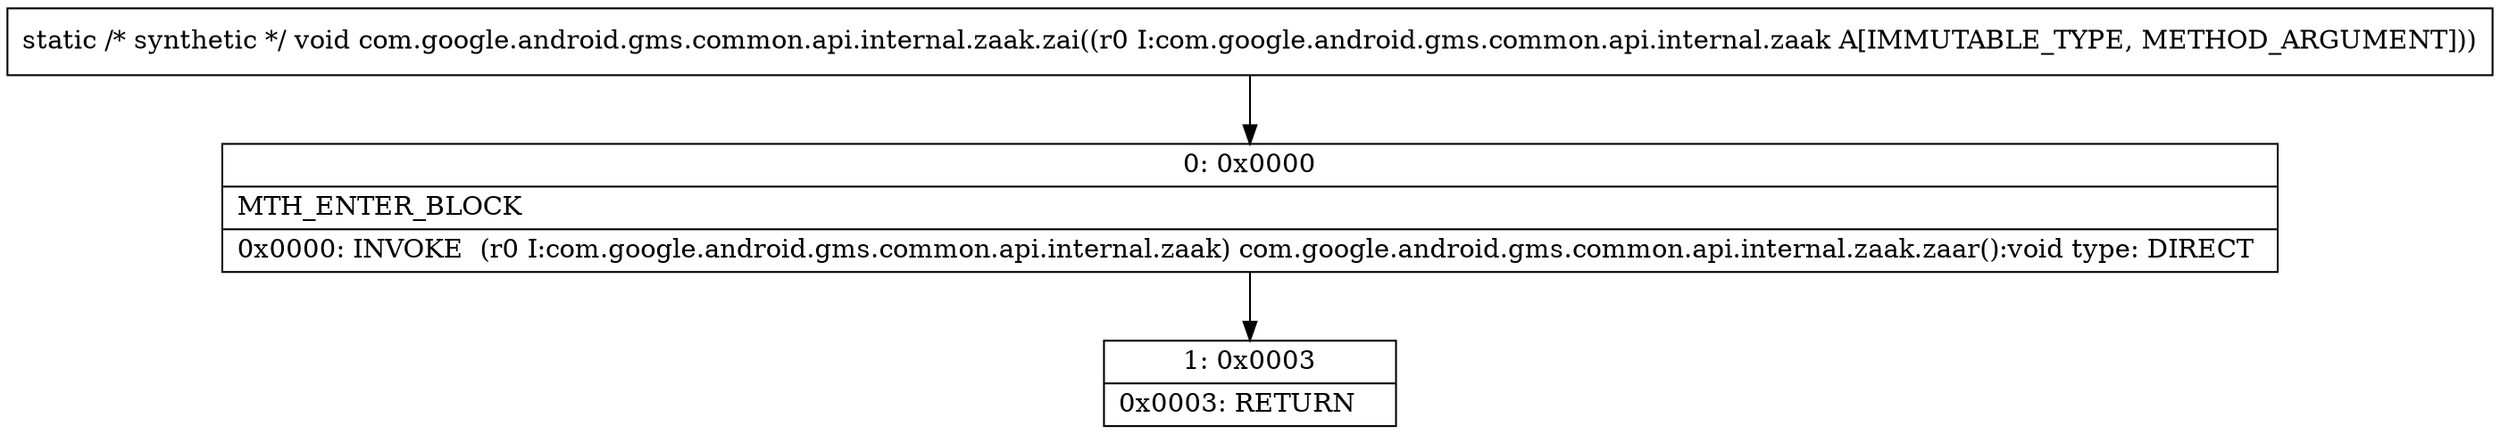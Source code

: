 digraph "CFG forcom.google.android.gms.common.api.internal.zaak.zai(Lcom\/google\/android\/gms\/common\/api\/internal\/zaak;)V" {
Node_0 [shape=record,label="{0\:\ 0x0000|MTH_ENTER_BLOCK\l|0x0000: INVOKE  (r0 I:com.google.android.gms.common.api.internal.zaak) com.google.android.gms.common.api.internal.zaak.zaar():void type: DIRECT \l}"];
Node_1 [shape=record,label="{1\:\ 0x0003|0x0003: RETURN   \l}"];
MethodNode[shape=record,label="{static \/* synthetic *\/ void com.google.android.gms.common.api.internal.zaak.zai((r0 I:com.google.android.gms.common.api.internal.zaak A[IMMUTABLE_TYPE, METHOD_ARGUMENT])) }"];
MethodNode -> Node_0;
Node_0 -> Node_1;
}

